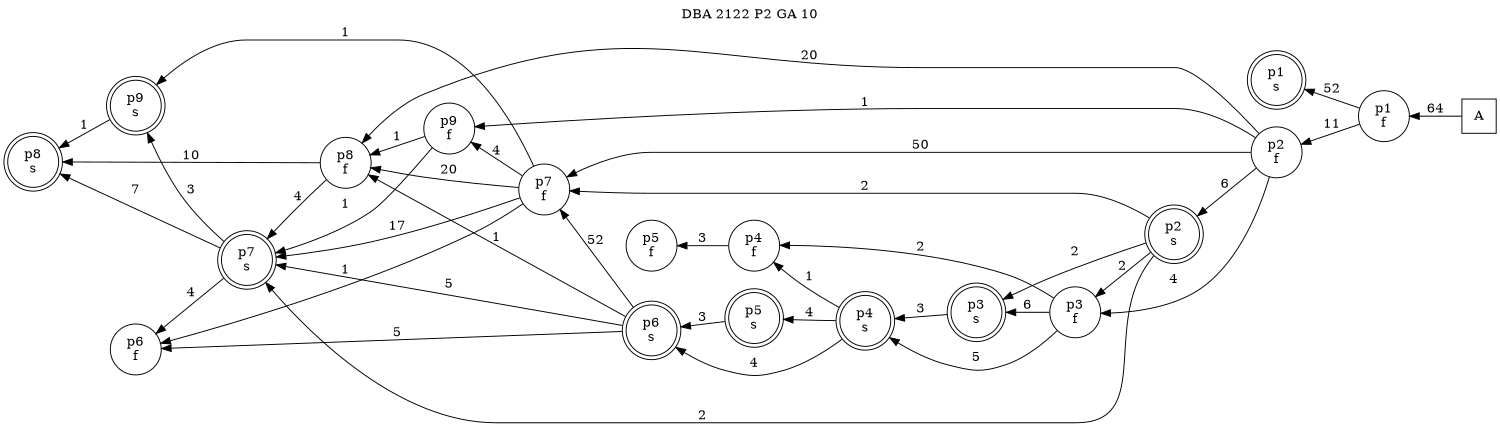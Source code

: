 digraph DBA_2122_P2_GA_10_GOOD {
labelloc="tl"
label= " DBA 2122 P2 GA 10 "
rankdir="RL";
graph [ size=" 10 , 10 !"]

"A" [shape="square" label="A"]
"p1_f" [shape="circle" label="p1
f"]
"p1_s" [shape="doublecircle" label="p1
s"]
"p2_f" [shape="circle" label="p2
f"]
"p2_s" [shape="doublecircle" label="p2
s"]
"p3_f" [shape="circle" label="p3
f"]
"p3_s" [shape="doublecircle" label="p3
s"]
"p4_f" [shape="circle" label="p4
f"]
"p4_s" [shape="doublecircle" label="p4
s"]
"p5_f" [shape="circle" label="p5
f"]
"p6_s" [shape="doublecircle" label="p6
s"]
"p7_f" [shape="circle" label="p7
f"]
"p7_s" [shape="doublecircle" label="p7
s"]
"p6_f" [shape="circle" label="p6
f"]
"p9_f" [shape="circle" label="p9
f"]
"p8_f" [shape="circle" label="p8
f"]
"p8_s" [shape="doublecircle" label="p8
s"]
"p9_s" [shape="doublecircle" label="p9
s"]
"p5_s" [shape="doublecircle" label="p5
s"]
"A" -> "p1_f" [ label=64]
"p1_f" -> "p1_s" [ label=52]
"p1_f" -> "p2_f" [ label=11]
"p2_f" -> "p2_s" [ label=6]
"p2_f" -> "p3_f" [ label=4]
"p2_f" -> "p7_f" [ label=50]
"p2_f" -> "p9_f" [ label=1]
"p2_f" -> "p8_f" [ label=20]
"p2_s" -> "p3_f" [ label=2]
"p2_s" -> "p3_s" [ label=2]
"p2_s" -> "p7_f" [ label=2]
"p2_s" -> "p7_s" [ label=2]
"p3_f" -> "p3_s" [ label=6]
"p3_f" -> "p4_f" [ label=2]
"p3_f" -> "p4_s" [ label=5]
"p3_s" -> "p4_s" [ label=3]
"p4_f" -> "p5_f" [ label=3]
"p4_s" -> "p4_f" [ label=1]
"p4_s" -> "p6_s" [ label=4]
"p4_s" -> "p5_s" [ label=4]
"p6_s" -> "p7_f" [ label=52]
"p6_s" -> "p7_s" [ label=5]
"p6_s" -> "p6_f" [ label=5]
"p6_s" -> "p8_f" [ label=1]
"p7_f" -> "p7_s" [ label=17]
"p7_f" -> "p6_f" [ label=1]
"p7_f" -> "p9_f" [ label=4]
"p7_f" -> "p8_f" [ label=20]
"p7_f" -> "p9_s" [ label=1]
"p7_s" -> "p6_f" [ label=4]
"p7_s" -> "p8_s" [ label=7]
"p7_s" -> "p9_s" [ label=3]
"p9_f" -> "p7_s" [ label=1]
"p9_f" -> "p8_f" [ label=1]
"p8_f" -> "p7_s" [ label=4]
"p8_f" -> "p8_s" [ label=10]
"p9_s" -> "p8_s" [ label=1]
"p5_s" -> "p6_s" [ label=3]
}
